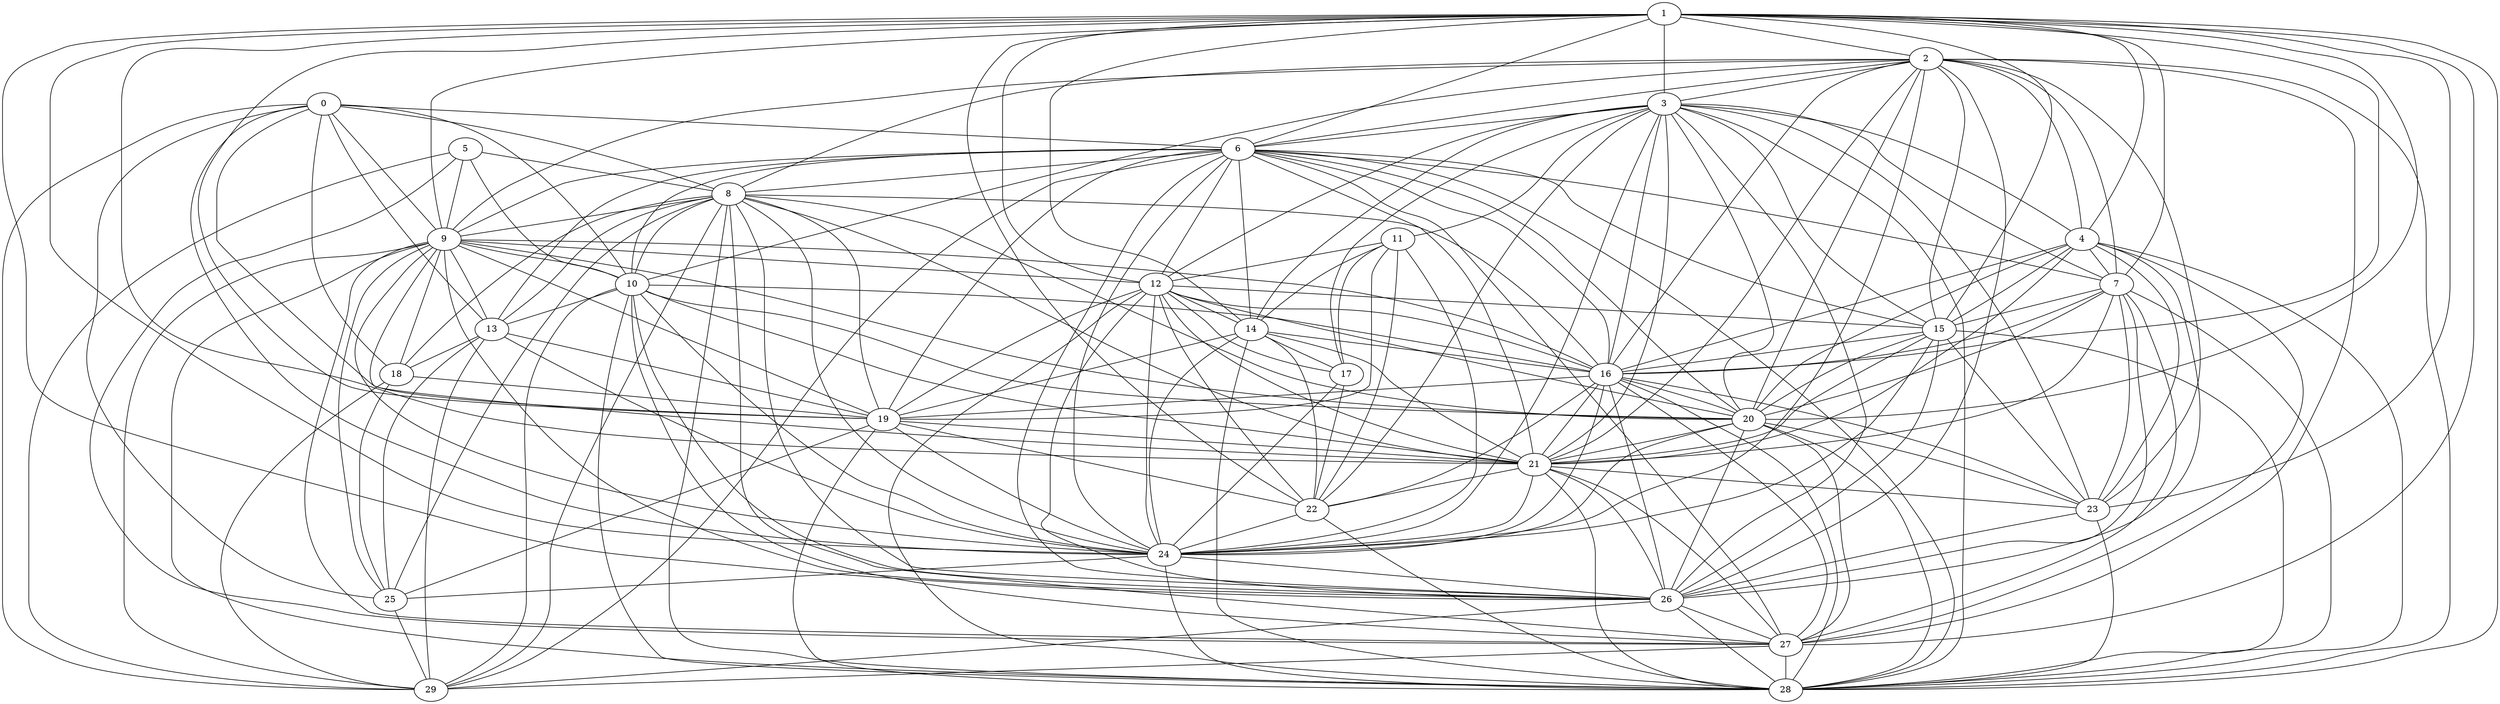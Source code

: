strict graph G {
0;
1;
2;
3;
4;
5;
6;
7;
8;
9;
10;
11;
12;
13;
14;
15;
16;
17;
18;
19;
20;
21;
22;
23;
24;
25;
26;
27;
28;
29;
6 -- 14;
0 -- 29;
1 -- 3;
13 -- 25;
12 -- 26;
9 -- 20;
13 -- 29;
2 -- 4;
5 -- 27;
0 -- 13;
19 -- 22;
9 -- 16;
1 -- 6;
2 -- 15;
4 -- 28;
2 -- 21;
27 -- 28;
3 -- 4;
6 -- 24;
16 -- 23;
6 -- 7;
9 -- 21;
7 -- 26;
6 -- 10;
15 -- 24;
5 -- 29;
8 -- 19;
7 -- 27;
3 -- 21;
10 -- 24;
2 -- 26;
6 -- 20;
5 -- 8;
9 -- 13;
2 -- 9;
7 -- 20;
11 -- 14;
11 -- 22;
2 -- 6;
1 -- 9;
12 -- 24;
22 -- 28;
3 -- 7;
17 -- 22;
12 -- 19;
1 -- 15;
1 -- 4;
25 -- 29;
12 -- 20;
6 -- 12;
24 -- 28;
6 -- 9;
0 -- 19;
22 -- 24;
6 -- 16;
3 -- 15;
8 -- 20;
2 -- 16;
10 -- 20;
9 -- 10;
21 -- 26;
15 -- 23;
4 -- 7;
20 -- 26;
11 -- 12;
8 -- 21;
1 -- 21;
10 -- 27;
10 -- 28;
9 -- 19;
12 -- 28;
1 -- 12;
17 -- 24;
27 -- 29;
12 -- 22;
21 -- 27;
1 -- 27;
0 -- 6;
10 -- 21;
8 -- 9;
5 -- 9;
21 -- 28;
1 -- 24;
21 -- 23;
8 -- 27;
2 -- 8;
7 -- 23;
3 -- 23;
3 -- 11;
10 -- 13;
1 -- 26;
3 -- 16;
14 -- 17;
1 -- 14;
5 -- 10;
10 -- 16;
8 -- 13;
16 -- 21;
18 -- 25;
1 -- 20;
13 -- 24;
14 -- 28;
2 -- 3;
10 -- 26;
12 -- 16;
2 -- 23;
4 -- 15;
4 -- 27;
14 -- 24;
4 -- 23;
0 -- 9;
2 -- 27;
6 -- 26;
24 -- 26;
0 -- 24;
9 -- 29;
21 -- 22;
1 -- 2;
7 -- 16;
12 -- 14;
6 -- 21;
6 -- 19;
15 -- 28;
16 -- 19;
23 -- 26;
8 -- 24;
11 -- 17;
16 -- 27;
0 -- 25;
9 -- 25;
8 -- 29;
15 -- 16;
15 -- 26;
2 -- 20;
19 -- 28;
9 -- 27;
19 -- 24;
9 -- 28;
21 -- 24;
1 -- 22;
0 -- 8;
2 -- 28;
3 -- 20;
4 -- 21;
7 -- 28;
7 -- 15;
1 -- 28;
8 -- 10;
9 -- 26;
0 -- 18;
1 -- 23;
3 -- 17;
0 -- 10;
15 -- 20;
3 -- 14;
16 -- 24;
8 -- 25;
19 -- 25;
12 -- 21;
20 -- 24;
26 -- 29;
8 -- 18;
26 -- 27;
15 -- 21;
8 -- 26;
14 -- 21;
6 -- 28;
13 -- 18;
7 -- 21;
19 -- 21;
14 -- 19;
3 -- 6;
2 -- 24;
26 -- 28;
3 -- 22;
3 -- 24;
9 -- 18;
20 -- 21;
9 -- 12;
1 -- 16;
6 -- 29;
10 -- 29;
6 -- 27;
18 -- 29;
3 -- 28;
6 -- 13;
6 -- 15;
12 -- 17;
16 -- 26;
20 -- 27;
23 -- 28;
24 -- 25;
14 -- 16;
20 -- 28;
12 -- 15;
8 -- 28;
1 -- 19;
16 -- 22;
9 -- 24;
6 -- 8;
4 -- 26;
18 -- 19;
8 -- 16;
4 -- 20;
11 -- 24;
4 -- 16;
16 -- 20;
3 -- 12;
13 -- 19;
1 -- 7;
2 -- 10;
11 -- 19;
20 -- 23;
14 -- 22;
16 -- 28;
3 -- 26;
2 -- 7;
}
